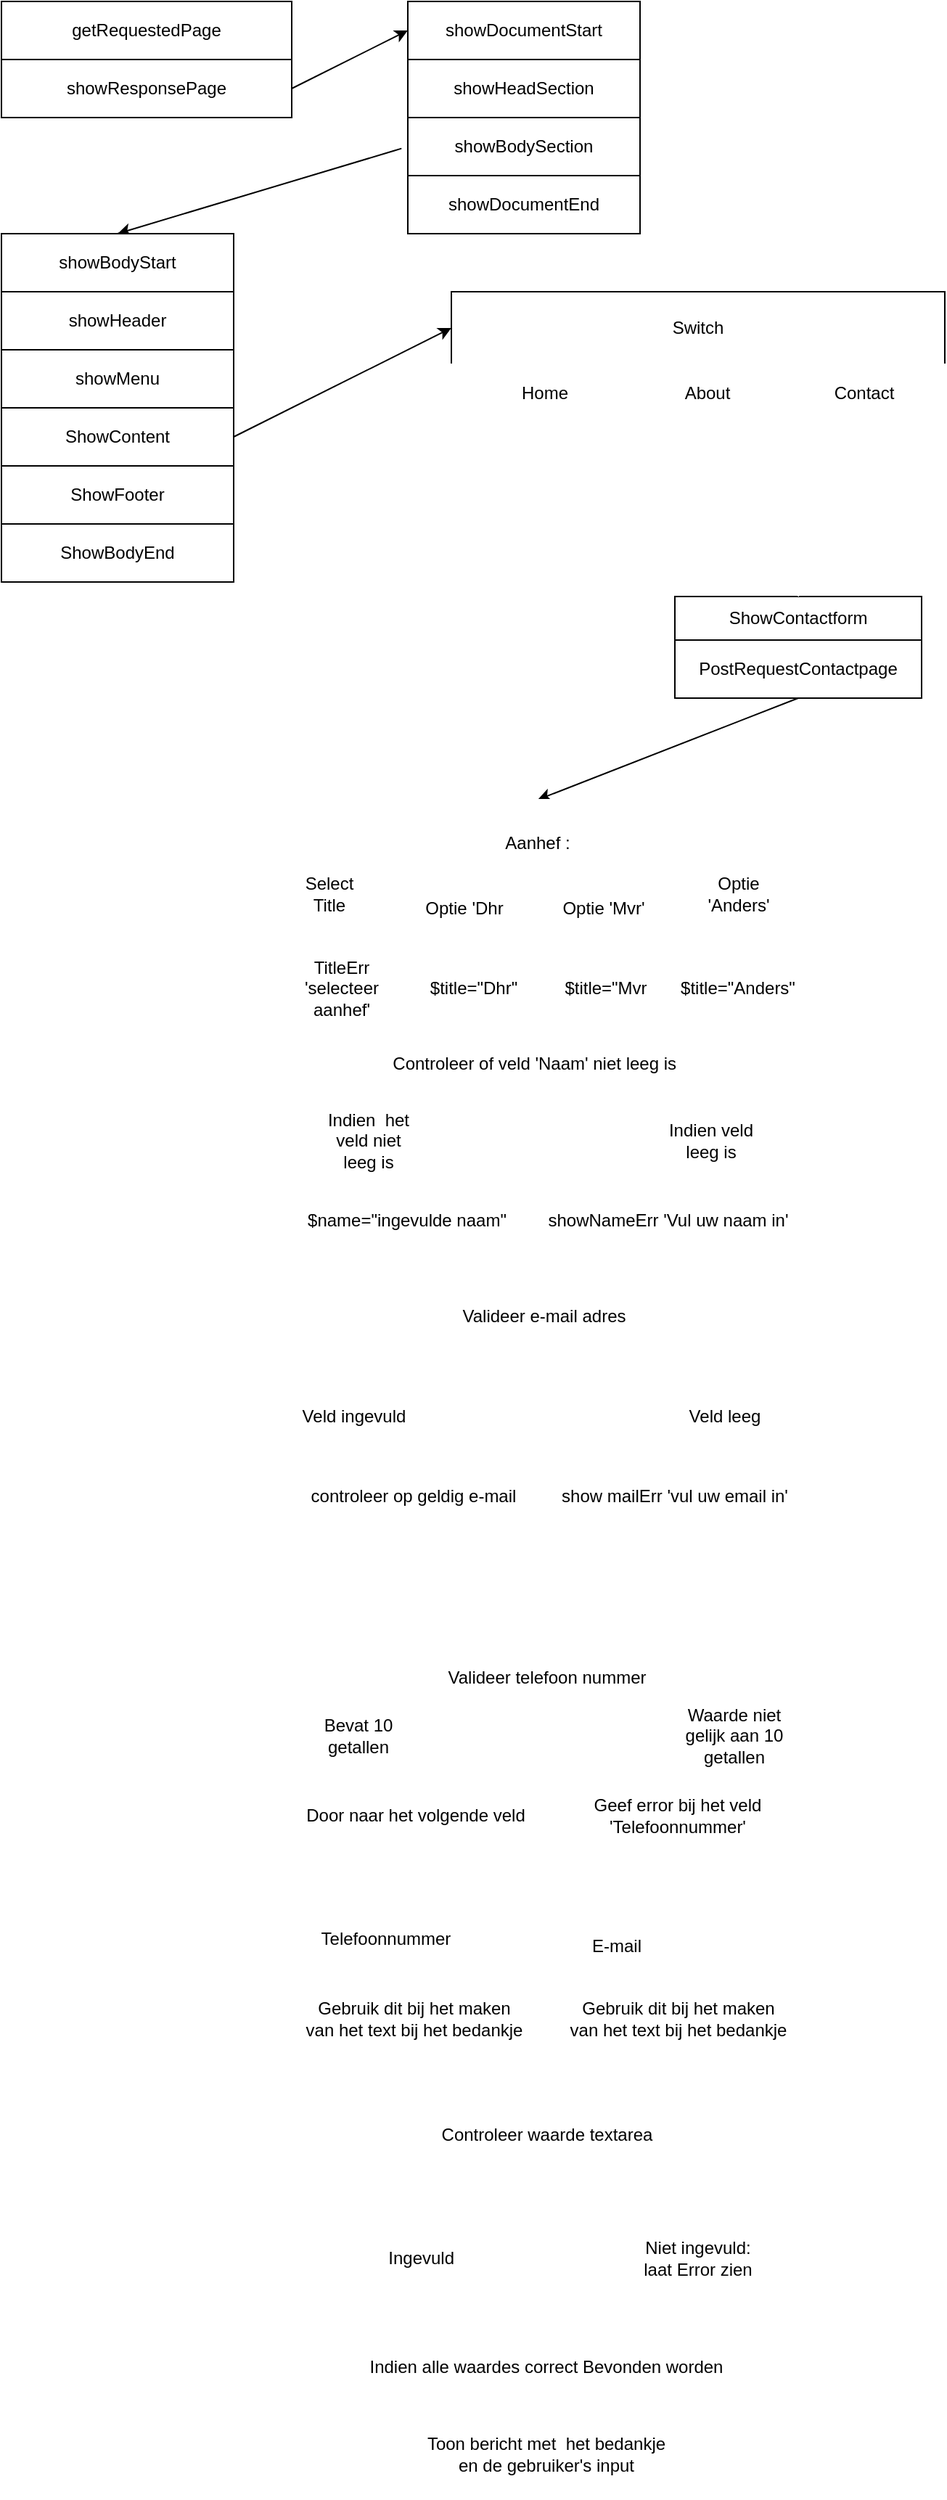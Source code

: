 <mxfile>
    <diagram id="DZi1uJbbmgiSh4G_eWgV" name="Page-1">
        <mxGraphModel dx="832" dy="576" grid="1" gridSize="10" guides="1" tooltips="1" connect="1" arrows="1" fold="1" page="1" pageScale="1" pageWidth="850" pageHeight="1100" math="0" shadow="0">
            <root>
                <mxCell id="0"/>
                <mxCell id="1" parent="0"/>
                <mxCell id="2" value="getRequestedPage" style="rounded=0;whiteSpace=wrap;html=1;" parent="1" vertex="1">
                    <mxGeometry x="40" y="40" width="200" height="40" as="geometry"/>
                </mxCell>
                <mxCell id="3" value="showResponsePage" style="rounded=0;whiteSpace=wrap;html=1;" parent="1" vertex="1">
                    <mxGeometry x="40" y="80" width="200" height="40" as="geometry"/>
                </mxCell>
                <mxCell id="4" value="" style="endArrow=classic;html=1;exitX=1;exitY=0.5;exitDx=0;exitDy=0;entryX=0;entryY=0.5;entryDx=0;entryDy=0;" parent="1" source="3" target="5" edge="1">
                    <mxGeometry width="50" height="50" relative="1" as="geometry">
                        <mxPoint x="360" y="320" as="sourcePoint"/>
                        <mxPoint x="360" y="60" as="targetPoint"/>
                    </mxGeometry>
                </mxCell>
                <mxCell id="5" value="showDocumentStart" style="rounded=0;whiteSpace=wrap;html=1;" parent="1" vertex="1">
                    <mxGeometry x="320" y="40" width="160" height="40" as="geometry"/>
                </mxCell>
                <mxCell id="6" value="showHeadSection" style="rounded=0;whiteSpace=wrap;html=1;" parent="1" vertex="1">
                    <mxGeometry x="320" y="80" width="160" height="40" as="geometry"/>
                </mxCell>
                <mxCell id="7" value="showBodySection" style="rounded=0;whiteSpace=wrap;html=1;" parent="1" vertex="1">
                    <mxGeometry x="320" y="120" width="160" height="40" as="geometry"/>
                </mxCell>
                <mxCell id="8" value="showDocumentEnd" style="rounded=0;whiteSpace=wrap;html=1;" parent="1" vertex="1">
                    <mxGeometry x="320" y="160" width="160" height="40" as="geometry"/>
                </mxCell>
                <mxCell id="9" value="" style="endArrow=classic;html=1;entryX=0.5;entryY=0;entryDx=0;entryDy=0;" parent="1" target="10" edge="1">
                    <mxGeometry width="50" height="50" relative="1" as="geometry">
                        <mxPoint x="120" y="200" as="sourcePoint"/>
                        <mxPoint x="410" y="270" as="targetPoint"/>
                        <Array as="points">
                            <mxPoint x="320" y="140"/>
                        </Array>
                    </mxGeometry>
                </mxCell>
                <mxCell id="10" value="showBodyStart" style="rounded=0;whiteSpace=wrap;html=1;" parent="1" vertex="1">
                    <mxGeometry x="40" y="200" width="160" height="40" as="geometry"/>
                </mxCell>
                <mxCell id="11" value="showHeader" style="rounded=0;whiteSpace=wrap;html=1;" parent="1" vertex="1">
                    <mxGeometry x="40" y="240" width="160" height="40" as="geometry"/>
                </mxCell>
                <mxCell id="12" value="showMenu" style="rounded=0;whiteSpace=wrap;html=1;" parent="1" vertex="1">
                    <mxGeometry x="40" y="280" width="160" height="40" as="geometry"/>
                </mxCell>
                <mxCell id="13" value="ShowContent" style="rounded=0;whiteSpace=wrap;html=1;" parent="1" vertex="1">
                    <mxGeometry x="40" y="320" width="160" height="40" as="geometry"/>
                </mxCell>
                <mxCell id="14" value="ShowFooter" style="rounded=0;whiteSpace=wrap;html=1;" parent="1" vertex="1">
                    <mxGeometry x="40" y="360" width="160" height="40" as="geometry"/>
                </mxCell>
                <mxCell id="15" value="ShowBodyEnd" style="rounded=0;whiteSpace=wrap;html=1;" parent="1" vertex="1">
                    <mxGeometry x="40" y="400" width="160" height="40" as="geometry"/>
                </mxCell>
                <mxCell id="16" value="" style="endArrow=classic;html=1;exitX=1;exitY=0.5;exitDx=0;exitDy=0;entryX=0;entryY=0.5;entryDx=0;entryDy=0;" parent="1" source="13" target="17" edge="1">
                    <mxGeometry width="50" height="50" relative="1" as="geometry">
                        <mxPoint x="360" y="320" as="sourcePoint"/>
                        <mxPoint x="410" y="270" as="targetPoint"/>
                    </mxGeometry>
                </mxCell>
                <mxCell id="17" value="Switch" style="rounded=0;whiteSpace=wrap;html=1;" parent="1" vertex="1">
                    <mxGeometry x="350" y="240" width="340" height="50" as="geometry"/>
                </mxCell>
                <mxCell id="34" value="ShowContactform" style="rounded=0;whiteSpace=wrap;html=1;" parent="1" vertex="1">
                    <mxGeometry x="504" y="450" width="170" height="30" as="geometry"/>
                </mxCell>
                <mxCell id="35" value="PostRequestContactpage" style="rounded=0;whiteSpace=wrap;html=1;" parent="1" vertex="1">
                    <mxGeometry x="504" y="480" width="170" height="40" as="geometry"/>
                </mxCell>
                <mxCell id="36" value="" style="endArrow=classic;html=1;exitX=0.5;exitY=1;exitDx=0;exitDy=0;entryX=0;entryY=0.5;entryDx=0;entryDy=0;" parent="1" source="35" edge="1" target="117">
                    <mxGeometry width="50" height="50" relative="1" as="geometry">
                        <mxPoint x="330" y="450" as="sourcePoint"/>
                        <mxPoint x="411.5" y="500" as="targetPoint"/>
                    </mxGeometry>
                </mxCell>
                <mxCell id="75" value="" style="html=1;labelBorderColor=default;align=center;verticalAlign=middle;whiteSpace=wrap;strokeColor=#FFFFFF;" vertex="1" parent="1">
                    <mxGeometry x="232" y="590" width="360" height="100" as="geometry"/>
                </mxCell>
                <mxCell id="77" value="Optie 'Dhr" style="text;strokeColor=#FFFFFF;align=center;fillColor=none;html=1;verticalAlign=middle;whiteSpace=wrap;rounded=0;labelBorderColor=none;opacity=0;" vertex="1" parent="1">
                    <mxGeometry x="329" y="650" width="60" height="30" as="geometry"/>
                </mxCell>
                <mxCell id="78" value="Optie 'Mvr'" style="text;strokeColor=#FFFFFF;align=center;fillColor=none;html=1;verticalAlign=middle;whiteSpace=wrap;rounded=0;labelBorderColor=none;opacity=0;" vertex="1" parent="1">
                    <mxGeometry x="425" y="650" width="60" height="30" as="geometry"/>
                </mxCell>
                <mxCell id="79" value="" style="edgeStyle=none;html=1;strokeColor=#FFFFFF;" edge="1" parent="1" target="82">
                    <mxGeometry relative="1" as="geometry">
                        <mxPoint x="409.312" y="750" as="sourcePoint"/>
                    </mxGeometry>
                </mxCell>
                <mxCell id="81" value="" style="rounded=0;whiteSpace=wrap;html=1;labelBorderColor=default;strokeColor=#FFFFFF;" vertex="1" parent="1">
                    <mxGeometry x="229" y="750" width="361" height="100" as="geometry"/>
                </mxCell>
                <mxCell id="82" value="&lt;font style=&quot;font-size: 12px;&quot;&gt;Controleer of veld&lt;/font&gt;&amp;nbsp;'Naam' niet leeg is&amp;nbsp;&lt;br&gt;" style="triangle;whiteSpace=wrap;html=1;labelBorderColor=none;strokeColor=#FFFFFF;direction=south;spacingTop=-57;" vertex="1" parent="1">
                    <mxGeometry x="229" y="750" width="360" height="100" as="geometry"/>
                </mxCell>
                <mxCell id="83" value="Indien&amp;nbsp; het veld niet leeg is" style="text;strokeColor=#FFFFFF;align=center;fillColor=none;html=1;verticalAlign=middle;whiteSpace=wrap;rounded=0;labelBorderColor=none;fontSize=12;opacity=0;" vertex="1" parent="1">
                    <mxGeometry x="257" y="807.5" width="72" height="35" as="geometry"/>
                </mxCell>
                <mxCell id="84" value="Indien veld leeg is" style="text;strokeColor=#FFFFFF;align=center;fillColor=none;html=1;verticalAlign=middle;whiteSpace=wrap;rounded=0;labelBorderColor=none;fontSize=12;opacity=0;" vertex="1" parent="1">
                    <mxGeometry x="489" y="800" width="80" height="50" as="geometry"/>
                </mxCell>
                <mxCell id="85" value="$name=&quot;ingevulde naam&quot;" style="rounded=0;whiteSpace=wrap;html=1;labelBorderColor=none;strokeColor=#FFFFFF;fontSize=12;" vertex="1" parent="1">
                    <mxGeometry x="229" y="850" width="181" height="60" as="geometry"/>
                </mxCell>
                <mxCell id="87" value="" style="rounded=0;whiteSpace=wrap;html=1;labelBorderColor=default;strokeColor=#FFFFFF;fontSize=12;" vertex="1" parent="1">
                    <mxGeometry x="235" y="910" width="361" height="130" as="geometry"/>
                </mxCell>
                <mxCell id="88" value="Valideer e-mail adres" style="triangle;whiteSpace=wrap;html=1;labelBorderColor=none;strokeColor=#FFFFFF;fontSize=12;direction=south;spacingTop=-59;" vertex="1" parent="1">
                    <mxGeometry x="234" y="910" width="360" height="130" as="geometry"/>
                </mxCell>
                <mxCell id="89" value="Veld ingevuld" style="text;strokeColor=#FFFFFF;align=center;fillColor=none;html=1;verticalAlign=middle;whiteSpace=wrap;rounded=0;labelBorderColor=none;fontSize=12;opacity=0;" vertex="1" parent="1">
                    <mxGeometry x="234" y="990" width="98" height="50" as="geometry"/>
                </mxCell>
                <mxCell id="90" value="Veld leeg" style="text;strokeColor=#FFFFFF;align=center;fillColor=none;html=1;verticalAlign=middle;whiteSpace=wrap;rounded=0;labelBorderColor=none;fontSize=12;opacity=0;" vertex="1" parent="1">
                    <mxGeometry x="482" y="990" width="113" height="50" as="geometry"/>
                </mxCell>
                <mxCell id="91" value="controleer op geldig e-mail" style="rounded=0;whiteSpace=wrap;html=1;labelBorderColor=none;strokeColor=#FFFFFF;fontSize=12;" vertex="1" parent="1">
                    <mxGeometry x="234" y="1040" width="180" height="60" as="geometry"/>
                </mxCell>
                <mxCell id="92" value="show mailErr 'vul uw email in'" style="rounded=0;whiteSpace=wrap;html=1;labelBorderColor=none;strokeColor=#FFFFFF;fontSize=12;" vertex="1" parent="1">
                    <mxGeometry x="414" y="1040" width="180" height="60" as="geometry"/>
                </mxCell>
                <mxCell id="93" value="" style="rounded=0;whiteSpace=wrap;html=1;labelBorderColor=default;strokeColor=#FFFFFF;fontSize=12;" vertex="1" parent="1">
                    <mxGeometry x="235" y="1160" width="361" height="100" as="geometry"/>
                </mxCell>
                <mxCell id="94" value="Valideer telefoon nummer" style="triangle;whiteSpace=wrap;labelBorderColor=none;strokeColor=#FFFFFF;fontSize=12;direction=south;spacingTop=-30;" vertex="1" parent="1">
                    <mxGeometry x="236" y="1160" width="360" height="100" as="geometry"/>
                </mxCell>
                <mxCell id="95" value="Bevat 10 getallen" style="text;strokeColor=#FFFFFF;align=center;fillColor=none;html=1;verticalAlign=middle;whiteSpace=wrap;rounded=0;labelBorderColor=none;fontSize=12;opacity=0;" vertex="1" parent="1">
                    <mxGeometry x="256" y="1220" width="60" height="30" as="geometry"/>
                </mxCell>
                <mxCell id="96" value="Waarde niet gelijk aan 10 getallen" style="text;strokeColor=#FFFFFF;align=center;fillColor=none;html=1;verticalAlign=middle;whiteSpace=wrap;rounded=0;labelBorderColor=none;fontSize=12;opacity=0;" vertex="1" parent="1">
                    <mxGeometry x="504" y="1210" width="82" height="50" as="geometry"/>
                </mxCell>
                <mxCell id="97" value="Door naar het volgende veld" style="rounded=0;whiteSpace=wrap;html=1;labelBorderColor=none;strokeColor=#FFFFFF;fontSize=12;" vertex="1" parent="1">
                    <mxGeometry x="235" y="1260" width="181" height="60" as="geometry"/>
                </mxCell>
                <mxCell id="98" value="Geef error bij het veld 'Telefoonnummer'" style="rounded=0;whiteSpace=wrap;html=1;labelBorderColor=none;strokeColor=#FFFFFF;fontSize=12;" vertex="1" parent="1">
                    <mxGeometry x="416" y="1260" width="180" height="60" as="geometry"/>
                </mxCell>
                <mxCell id="99" value="" style="rounded=0;whiteSpace=wrap;html=1;labelBorderColor=default;strokeColor=#FFFFFF;fontSize=12;" vertex="1" parent="1">
                    <mxGeometry x="236" y="1320" width="360" height="70" as="geometry"/>
                </mxCell>
                <mxCell id="100" value="Telefoonnummer&lt;br&gt;" style="text;strokeColor=#FFFFFF;align=center;fillColor=none;html=1;verticalAlign=middle;whiteSpace=wrap;rounded=0;labelBorderColor=none;fontSize=12;opacity=0;" vertex="1" parent="1">
                    <mxGeometry x="256" y="1360" width="98" height="30" as="geometry"/>
                </mxCell>
                <mxCell id="101" value="E-mail" style="text;strokeColor=#FFFFFF;align=center;fillColor=none;html=1;verticalAlign=middle;whiteSpace=wrap;rounded=0;labelBorderColor=none;fontSize=12;opacity=0;" vertex="1" parent="1">
                    <mxGeometry x="434" y="1370" width="60" height="20" as="geometry"/>
                </mxCell>
                <mxCell id="102" value="Gebruik dit bij het maken&lt;br&gt;van het text bij het bedankje" style="rounded=0;whiteSpace=wrap;html=1;labelBorderColor=none;strokeColor=#FFFFFF;fontSize=12;" vertex="1" parent="1">
                    <mxGeometry x="234" y="1390" width="181" height="80" as="geometry"/>
                </mxCell>
                <mxCell id="103" value="Gebruik dit bij het maken&lt;br&gt;van het text bij het bedankje" style="rounded=0;whiteSpace=wrap;html=1;labelBorderColor=none;strokeColor=#FFFFFF;fontSize=12;" vertex="1" parent="1">
                    <mxGeometry x="416" y="1390" width="181" height="80" as="geometry"/>
                </mxCell>
                <mxCell id="104" value="Controleer waarde textarea" style="rounded=0;whiteSpace=wrap;html=1;labelBorderColor=none;strokeColor=#FFFFFF;fontSize=12;" vertex="1" parent="1">
                    <mxGeometry x="236" y="1470" width="360" height="80" as="geometry"/>
                </mxCell>
                <mxCell id="105" value="" style="rounded=0;whiteSpace=wrap;html=1;labelBorderColor=none;strokeColor=#FFFFFF;fontSize=12;" vertex="1" parent="1">
                    <mxGeometry x="236" y="1550" width="360" height="90" as="geometry"/>
                </mxCell>
                <mxCell id="107" value="" style="rounded=0;whiteSpace=wrap;html=1;strokeColor=#FFFFFF;" vertex="1" parent="1">
                    <mxGeometry x="236" y="1550" width="190" height="90" as="geometry"/>
                </mxCell>
                <mxCell id="108" value="Ingevuld&amp;nbsp;" style="text;strokeColor=#FFFFFF;align=center;fillColor=none;html=1;verticalAlign=middle;whiteSpace=wrap;rounded=0;opacity=0;" vertex="1" parent="1">
                    <mxGeometry x="301" y="1580" width="60" height="30" as="geometry"/>
                </mxCell>
                <mxCell id="109" value="Niet ingevuld:&lt;br&gt;laat Error zien" style="text;strokeColor=#FFFFFF;align=center;fillColor=none;html=1;verticalAlign=middle;whiteSpace=wrap;rounded=0;opacity=0;" vertex="1" parent="1">
                    <mxGeometry x="476" y="1580" width="88" height="30" as="geometry"/>
                </mxCell>
                <mxCell id="110" value="Indien alle waardes correct Bevonden worden" style="rounded=0;whiteSpace=wrap;html=1;strokeColor=#FFFFFF;" vertex="1" parent="1">
                    <mxGeometry x="235" y="1640" width="361" height="60" as="geometry"/>
                </mxCell>
                <mxCell id="111" value="Toon bericht met&amp;nbsp; het bedankje&lt;br&gt;en de gebruiker's input" style="rounded=0;whiteSpace=wrap;html=1;strokeColor=#FFFFFF;" vertex="1" parent="1">
                    <mxGeometry x="235" y="1700" width="361" height="60" as="geometry"/>
                </mxCell>
                <mxCell id="112" value="" style="endArrow=classic;html=1;exitX=0;exitY=0;exitDx=0;exitDy=0;entryX=1;entryY=1;entryDx=0;entryDy=0;strokeColor=#FFFFFF;" edge="1" parent="1" source="99" target="99">
                    <mxGeometry width="50" height="50" relative="1" as="geometry">
                        <mxPoint x="396" y="1400" as="sourcePoint"/>
                        <mxPoint x="446" y="1350" as="targetPoint"/>
                        <Array as="points">
                            <mxPoint x="394" y="1350"/>
                        </Array>
                    </mxGeometry>
                </mxCell>
                <mxCell id="117" value="Aanhef :" style="triangle;whiteSpace=wrap;html=1;strokeColor=#FFFFFF;direction=south;" vertex="1" parent="1">
                    <mxGeometry x="232" y="590" width="355" height="60" as="geometry"/>
                </mxCell>
                <mxCell id="122" value="" style="endArrow=none;html=1;strokeColor=#FFFFFF;entryX=0.5;entryY=1;entryDx=0;entryDy=0;" edge="1" parent="1" target="117">
                    <mxGeometry width="50" height="50" relative="1" as="geometry">
                        <mxPoint x="320" y="690" as="sourcePoint"/>
                        <mxPoint x="450" y="720" as="targetPoint"/>
                    </mxGeometry>
                </mxCell>
                <mxCell id="123" value="" style="endArrow=none;html=1;strokeColor=#FFFFFF;entryX=1;entryY=0.5;entryDx=0;entryDy=0;" edge="1" parent="1" target="117">
                    <mxGeometry width="50" height="50" relative="1" as="geometry">
                        <mxPoint x="410" y="690" as="sourcePoint"/>
                        <mxPoint x="450" y="720" as="targetPoint"/>
                    </mxGeometry>
                </mxCell>
                <mxCell id="124" value="" style="endArrow=none;html=1;strokeColor=#FFFFFF;entryX=0.5;entryY=0;entryDx=0;entryDy=0;exitX=0.75;exitY=1;exitDx=0;exitDy=0;" edge="1" parent="1" source="75" target="117">
                    <mxGeometry width="50" height="50" relative="1" as="geometry">
                        <mxPoint x="400" y="770" as="sourcePoint"/>
                        <mxPoint x="450" y="720" as="targetPoint"/>
                    </mxGeometry>
                </mxCell>
                <mxCell id="125" value="TitleErr&lt;br&gt;'selecteer aanhef'" style="rounded=0;whiteSpace=wrap;html=1;strokeColor=#FFFFFF;" vertex="1" parent="1">
                    <mxGeometry x="229" y="690" width="91" height="60" as="geometry"/>
                </mxCell>
                <mxCell id="126" value="$title=&quot;Dhr&quot;" style="rounded=0;whiteSpace=wrap;html=1;strokeColor=#FFFFFF;" vertex="1" parent="1">
                    <mxGeometry x="320" y="690" width="91" height="60" as="geometry"/>
                </mxCell>
                <mxCell id="127" value="$title=&quot;Mvr" style="rounded=0;whiteSpace=wrap;html=1;strokeColor=#FFFFFF;" vertex="1" parent="1">
                    <mxGeometry x="411" y="690" width="91" height="60" as="geometry"/>
                </mxCell>
                <mxCell id="128" value="$title=&quot;Anders&quot;" style="rounded=0;whiteSpace=wrap;html=1;strokeColor=#FFFFFF;" vertex="1" parent="1">
                    <mxGeometry x="502" y="690" width="91" height="60" as="geometry"/>
                </mxCell>
                <mxCell id="129" value="Select&lt;br&gt;Title" style="text;strokeColor=none;align=center;fillColor=none;html=1;verticalAlign=middle;whiteSpace=wrap;rounded=0;" vertex="1" parent="1">
                    <mxGeometry x="236" y="640" width="60" height="30" as="geometry"/>
                </mxCell>
                <mxCell id="130" value="Optie&lt;br&gt;'Anders'" style="text;strokeColor=none;align=center;fillColor=none;html=1;verticalAlign=middle;whiteSpace=wrap;rounded=0;" vertex="1" parent="1">
                    <mxGeometry x="517.5" y="640" width="60" height="30" as="geometry"/>
                </mxCell>
                <mxCell id="131" value="showNameErr 'Vul uw naam in'" style="rounded=0;whiteSpace=wrap;html=1;strokeColor=#FFFFFF;" vertex="1" parent="1">
                    <mxGeometry x="409" y="850" width="181" height="60" as="geometry"/>
                </mxCell>
                <mxCell id="132" value="" style="rounded=0;whiteSpace=wrap;html=1;strokeColor=#FFFFFF;" vertex="1" parent="1">
                    <mxGeometry x="234" y="1100" width="366" height="60" as="geometry"/>
                </mxCell>
                <mxCell id="133" value="Home" style="rounded=0;whiteSpace=wrap;html=1;strokeColor=#FFFFFF;" vertex="1" parent="1">
                    <mxGeometry x="349" y="290" width="131" height="40" as="geometry"/>
                </mxCell>
                <mxCell id="134" value="About" style="rounded=0;whiteSpace=wrap;html=1;strokeColor=#FFFFFF;" vertex="1" parent="1">
                    <mxGeometry x="473" y="290" width="107" height="40" as="geometry"/>
                </mxCell>
                <mxCell id="135" value="Contact" style="rounded=0;whiteSpace=wrap;html=1;strokeColor=#FFFFFF;" vertex="1" parent="1">
                    <mxGeometry x="577.5" y="290" width="112.5" height="40" as="geometry"/>
                </mxCell>
                <mxCell id="137" value="" style="endArrow=none;html=1;strokeColor=#FFFFFF;entryX=0.5;entryY=1;entryDx=0;entryDy=0;exitX=0.5;exitY=0;exitDx=0;exitDy=0;" edge="1" parent="1" source="34" target="135">
                    <mxGeometry width="50" height="50" relative="1" as="geometry">
                        <mxPoint x="400" y="360" as="sourcePoint"/>
                        <mxPoint x="450" y="310" as="targetPoint"/>
                    </mxGeometry>
                </mxCell>
            </root>
        </mxGraphModel>
    </diagram>
</mxfile>